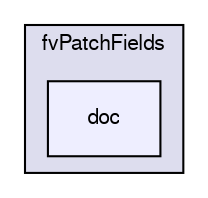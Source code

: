 digraph "src/finiteVolume/fields/fvPatchFields/doc" {
  bgcolor=transparent;
  compound=true
  node [ fontsize="10", fontname="FreeSans"];
  edge [ labelfontsize="10", labelfontname="FreeSans"];
  subgraph clusterdir_a5850494bc77049b2a182260f0d1f703 {
    graph [ bgcolor="#ddddee", pencolor="black", label="fvPatchFields" fontname="FreeSans", fontsize="10", URL="dir_a5850494bc77049b2a182260f0d1f703.html"]
  dir_e8f5a280dc8440d74ed65a75489a2eaf [shape=box, label="doc", style="filled", fillcolor="#eeeeff", pencolor="black", URL="dir_e8f5a280dc8440d74ed65a75489a2eaf.html"];
  }
}
